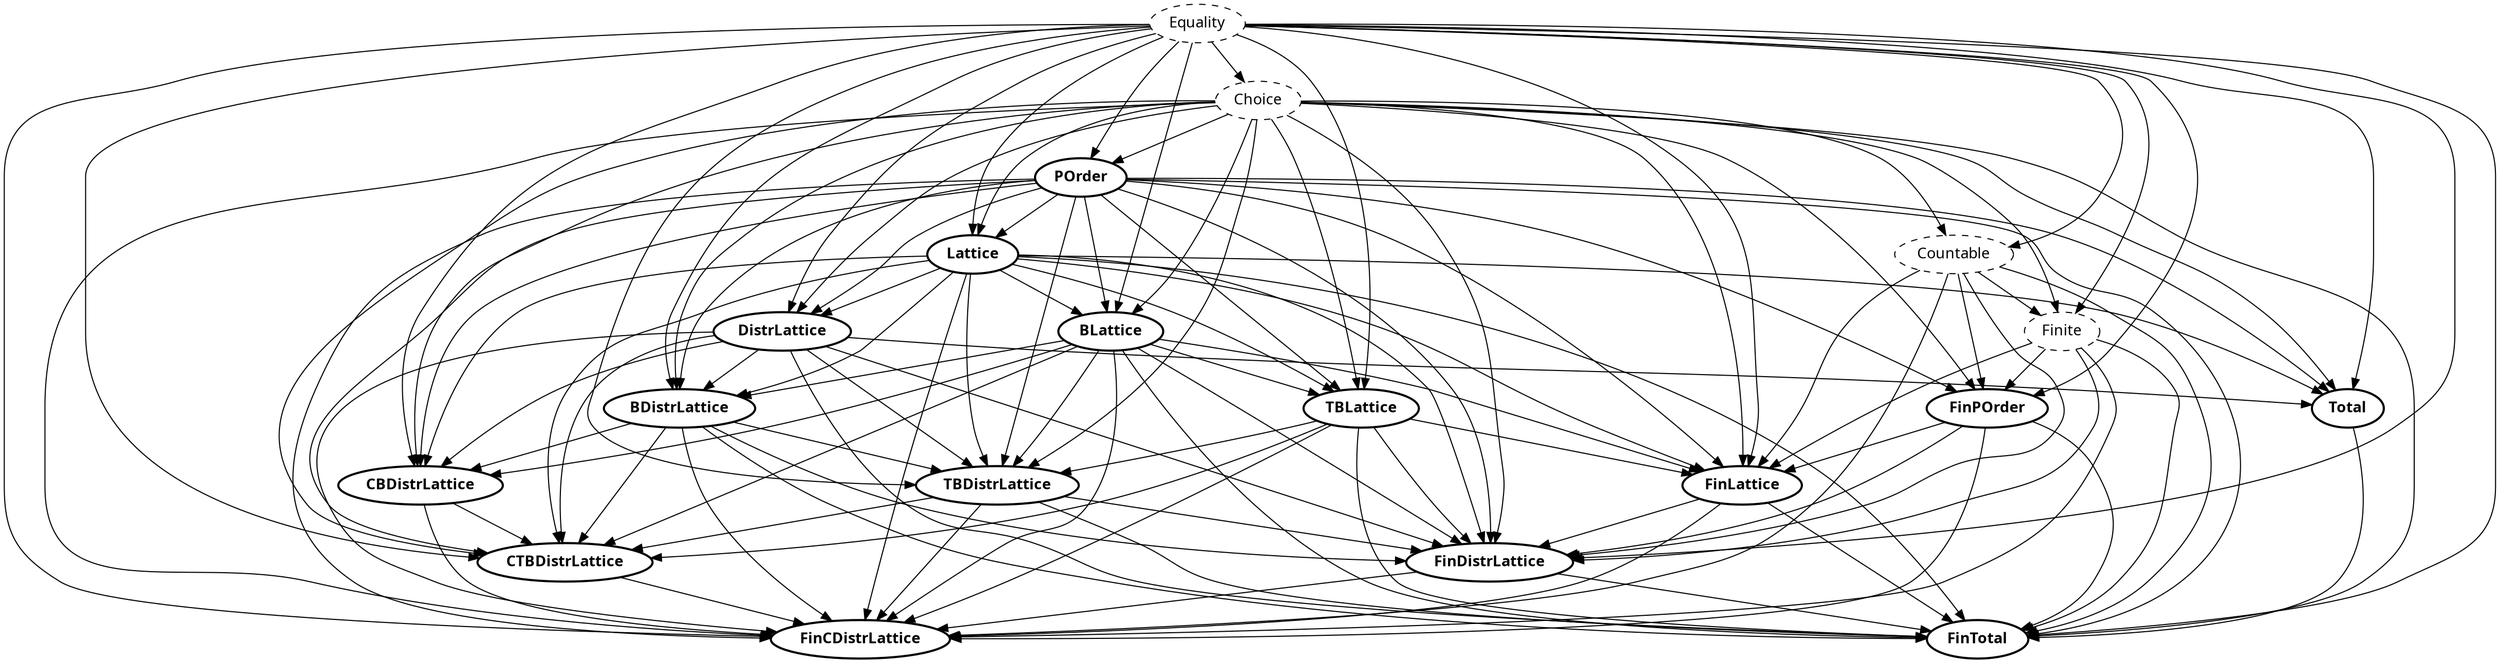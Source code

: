 digraph Hierarchy {
node [ style = bold, fontname = "sans bold" ];
Equality [ style = dashed, fontname = "sans" ];
Choice [ style = dashed, fontname = "sans" ];
Countable [ style = dashed, fontname = "sans" ];
Finite [ style = dashed, fontname = "sans" ];

Equality -> Choice;
Equality -> Countable;
Choice -> Countable;
Equality -> Finite;
Choice -> Finite;
Countable -> Finite;
Equality -> POrder;
Choice -> POrder;
Equality -> Lattice;
Choice -> Lattice;
POrder -> Lattice;
Equality -> BLattice;
Choice -> BLattice;
POrder -> BLattice;
Lattice -> BLattice;
Equality -> TBLattice;
Choice -> TBLattice;
POrder -> TBLattice;
Lattice -> TBLattice;
BLattice -> TBLattice;
Equality -> DistrLattice;
Choice -> DistrLattice;
POrder -> DistrLattice;
Lattice -> DistrLattice;
Equality -> BDistrLattice;
Choice -> BDistrLattice;
POrder -> BDistrLattice;
Lattice -> BDistrLattice;
BLattice -> BDistrLattice;
DistrLattice -> BDistrLattice;
Equality -> TBDistrLattice;
Choice -> TBDistrLattice;
POrder -> TBDistrLattice;
Lattice -> TBDistrLattice;
BLattice -> TBDistrLattice;
TBLattice -> TBDistrLattice;
DistrLattice -> TBDistrLattice;
BDistrLattice -> TBDistrLattice;
Equality -> CBDistrLattice;
Choice -> CBDistrLattice;
POrder -> CBDistrLattice;
Lattice -> CBDistrLattice;
BLattice -> CBDistrLattice;
DistrLattice -> CBDistrLattice;
BDistrLattice -> CBDistrLattice;
Equality -> CTBDistrLattice;
Choice -> CTBDistrLattice;
POrder -> CTBDistrLattice;
Lattice -> CTBDistrLattice;
BLattice -> CTBDistrLattice;
TBLattice -> CTBDistrLattice;
DistrLattice -> CTBDistrLattice;
BDistrLattice -> CTBDistrLattice;
TBDistrLattice -> CTBDistrLattice;
CBDistrLattice -> CTBDistrLattice;
Equality -> Total;
Choice -> Total;
POrder -> Total;
Lattice -> Total;
DistrLattice -> Total;
Equality -> FinPOrder;
Choice -> FinPOrder;
Countable -> FinPOrder;
Finite -> FinPOrder;
POrder -> FinPOrder;
Equality -> FinLattice;
Choice -> FinLattice;
Countable -> FinLattice;
Finite -> FinLattice;
POrder -> FinLattice;
Lattice -> FinLattice;
BLattice -> FinLattice;
TBLattice -> FinLattice;
FinPOrder -> FinLattice;
Equality -> FinDistrLattice;
Choice -> FinDistrLattice;
Countable -> FinDistrLattice;
Finite -> FinDistrLattice;
POrder -> FinDistrLattice;
Lattice -> FinDistrLattice;
BLattice -> FinDistrLattice;
TBLattice -> FinDistrLattice;
DistrLattice -> FinDistrLattice;
BDistrLattice -> FinDistrLattice;
TBDistrLattice -> FinDistrLattice;
FinPOrder -> FinDistrLattice;
FinLattice -> FinDistrLattice;
Equality -> FinCDistrLattice;
Choice -> FinCDistrLattice;
Countable -> FinCDistrLattice;
Finite -> FinCDistrLattice;
POrder -> FinCDistrLattice;
Lattice -> FinCDistrLattice;
BLattice -> FinCDistrLattice;
TBLattice -> FinCDistrLattice;
DistrLattice -> FinCDistrLattice;
BDistrLattice -> FinCDistrLattice;
TBDistrLattice -> FinCDistrLattice;
CBDistrLattice -> FinCDistrLattice;
CTBDistrLattice -> FinCDistrLattice;
FinPOrder -> FinCDistrLattice;
FinLattice -> FinCDistrLattice;
FinDistrLattice -> FinCDistrLattice;
Equality -> FinTotal;
Choice -> FinTotal;
Countable -> FinTotal;
Finite -> FinTotal;
POrder -> FinTotal;
Lattice -> FinTotal;
BLattice -> FinTotal;
TBLattice -> FinTotal;
DistrLattice -> FinTotal;
BDistrLattice -> FinTotal;
TBDistrLattice -> FinTotal;
Total -> FinTotal;
FinPOrder -> FinTotal;
FinLattice -> FinTotal;
FinDistrLattice -> FinTotal;
}